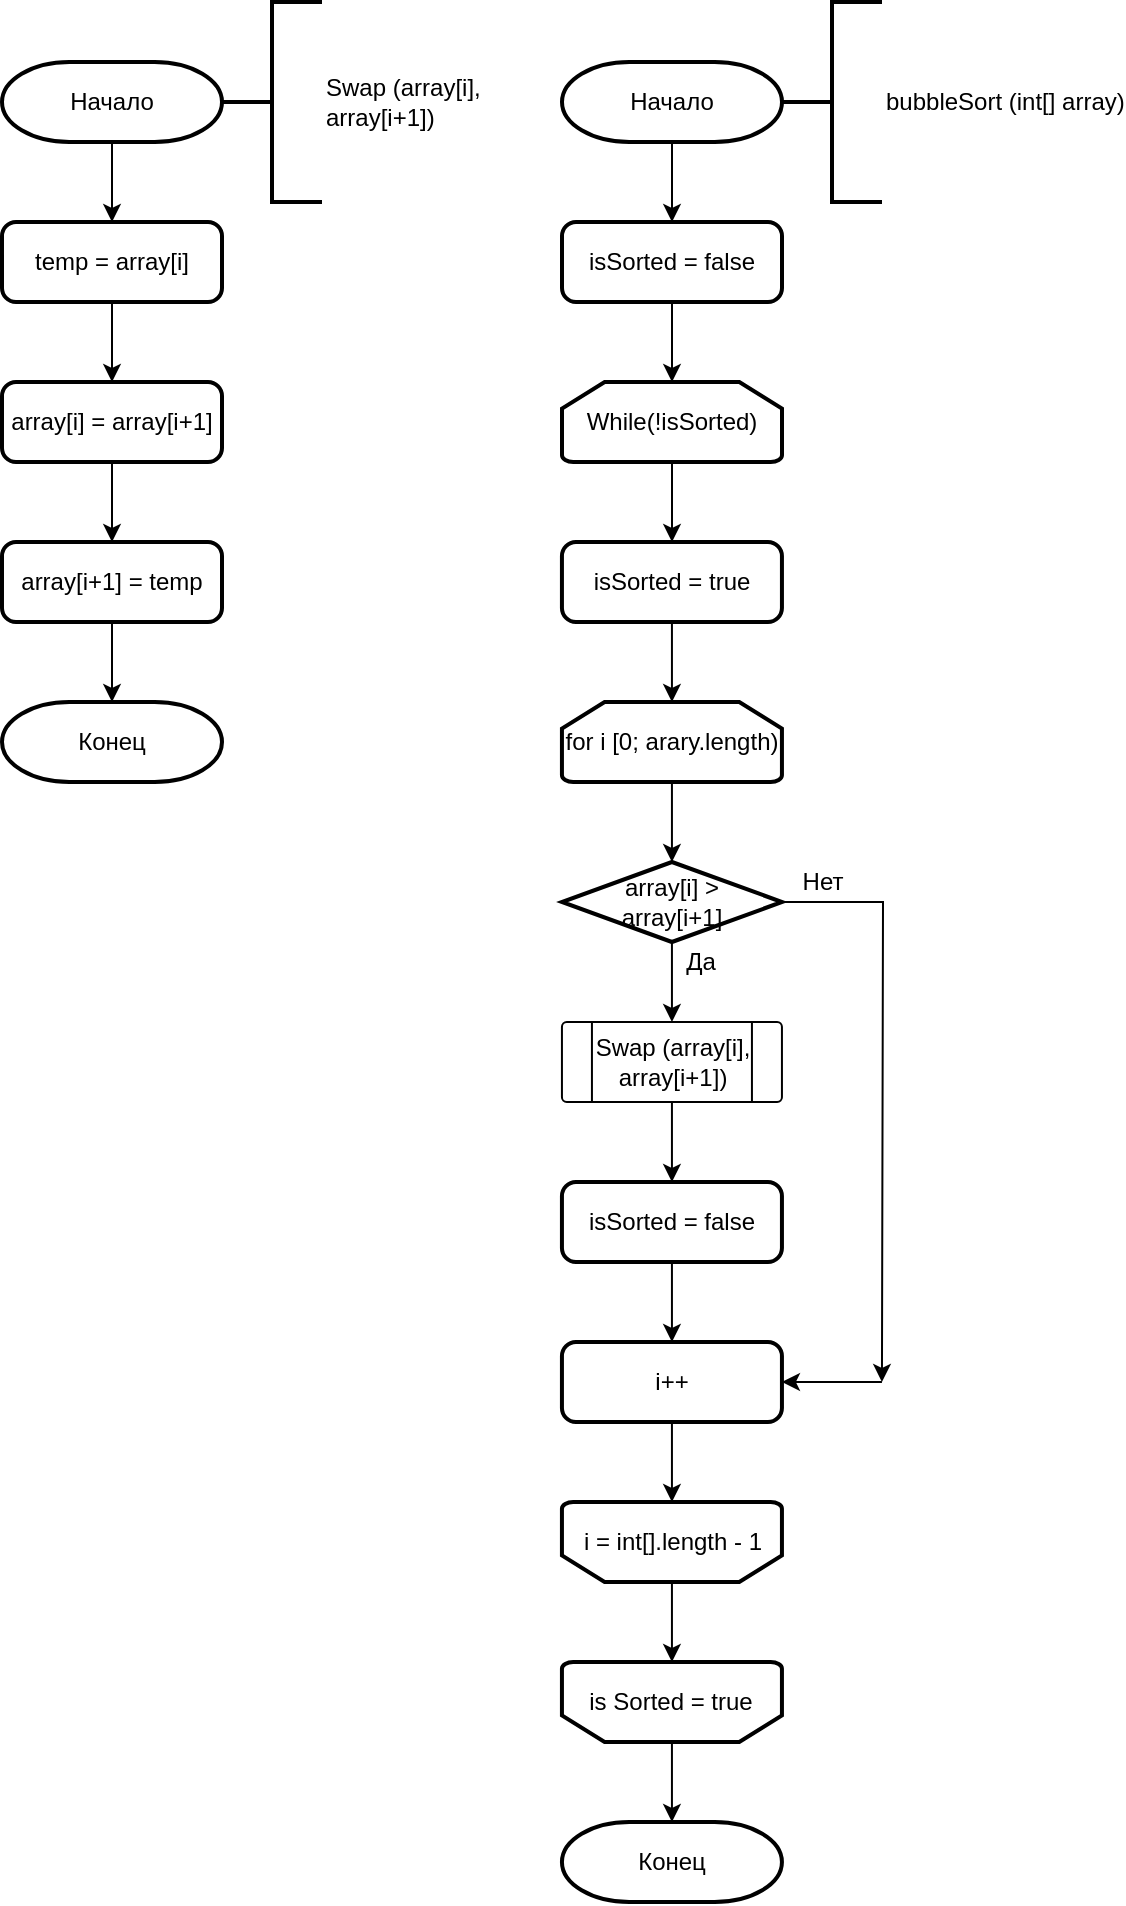 <mxfile version="14.2.3" type="github">
  <diagram id="XzK0yVMwb9RYZCUxQjgq" name="Page-1">
    <mxGraphModel dx="593" dy="313" grid="1" gridSize="10" guides="1" tooltips="1" connect="1" arrows="1" fold="1" page="1" pageScale="1" pageWidth="827" pageHeight="1169" math="0" shadow="0">
      <root>
        <mxCell id="0" />
        <mxCell id="1" parent="0" />
        <mxCell id="OJNG7NZUAFcgd-1ES9jJ-6" style="edgeStyle=orthogonalEdgeStyle;rounded=0;orthogonalLoop=1;jettySize=auto;html=1;entryX=0.5;entryY=0;entryDx=0;entryDy=0;" edge="1" parent="1" source="OJNG7NZUAFcgd-1ES9jJ-5">
          <mxGeometry relative="1" as="geometry">
            <mxPoint x="415" y="160" as="targetPoint" />
          </mxGeometry>
        </mxCell>
        <mxCell id="OJNG7NZUAFcgd-1ES9jJ-5" value="Начало" style="strokeWidth=2;html=1;shape=mxgraph.flowchart.terminator;whiteSpace=wrap;" vertex="1" parent="1">
          <mxGeometry x="360" y="80" width="110" height="40" as="geometry" />
        </mxCell>
        <mxCell id="OJNG7NZUAFcgd-1ES9jJ-12" style="edgeStyle=orthogonalEdgeStyle;rounded=0;orthogonalLoop=1;jettySize=auto;html=1;" edge="1" parent="1" source="OJNG7NZUAFcgd-1ES9jJ-9" target="OJNG7NZUAFcgd-1ES9jJ-10">
          <mxGeometry relative="1" as="geometry" />
        </mxCell>
        <mxCell id="OJNG7NZUAFcgd-1ES9jJ-9" value="isSorted = false" style="rounded=1;whiteSpace=wrap;html=1;absoluteArcSize=1;arcSize=14;strokeWidth=2;" vertex="1" parent="1">
          <mxGeometry x="360" y="160" width="110" height="40" as="geometry" />
        </mxCell>
        <mxCell id="OJNG7NZUAFcgd-1ES9jJ-13" style="edgeStyle=orthogonalEdgeStyle;rounded=0;orthogonalLoop=1;jettySize=auto;html=1;" edge="1" parent="1" source="OJNG7NZUAFcgd-1ES9jJ-10">
          <mxGeometry relative="1" as="geometry">
            <mxPoint x="415" y="320" as="targetPoint" />
          </mxGeometry>
        </mxCell>
        <mxCell id="OJNG7NZUAFcgd-1ES9jJ-10" value="While(!isSorted)" style="strokeWidth=2;html=1;shape=mxgraph.flowchart.loop_limit;whiteSpace=wrap;" vertex="1" parent="1">
          <mxGeometry x="360" y="240" width="110" height="40" as="geometry" />
        </mxCell>
        <mxCell id="OJNG7NZUAFcgd-1ES9jJ-18" style="edgeStyle=orthogonalEdgeStyle;rounded=0;orthogonalLoop=1;jettySize=auto;html=1;entryX=0.5;entryY=0;entryDx=0;entryDy=0;entryPerimeter=0;" edge="1" parent="1" source="OJNG7NZUAFcgd-1ES9jJ-15" target="OJNG7NZUAFcgd-1ES9jJ-17">
          <mxGeometry relative="1" as="geometry" />
        </mxCell>
        <mxCell id="OJNG7NZUAFcgd-1ES9jJ-15" value="&lt;span&gt;isSorted = true&lt;/span&gt;" style="rounded=1;whiteSpace=wrap;html=1;absoluteArcSize=1;arcSize=14;strokeWidth=2;" vertex="1" parent="1">
          <mxGeometry x="359.97" y="320" width="110" height="40" as="geometry" />
        </mxCell>
        <mxCell id="OJNG7NZUAFcgd-1ES9jJ-20" style="edgeStyle=orthogonalEdgeStyle;rounded=0;orthogonalLoop=1;jettySize=auto;html=1;entryX=0.5;entryY=0;entryDx=0;entryDy=0;entryPerimeter=0;" edge="1" parent="1" source="OJNG7NZUAFcgd-1ES9jJ-17" target="OJNG7NZUAFcgd-1ES9jJ-19">
          <mxGeometry relative="1" as="geometry" />
        </mxCell>
        <mxCell id="OJNG7NZUAFcgd-1ES9jJ-17" value="for i [0; arary.length)" style="strokeWidth=2;html=1;shape=mxgraph.flowchart.loop_limit;whiteSpace=wrap;" vertex="1" parent="1">
          <mxGeometry x="359.97" y="400" width="110" height="40" as="geometry" />
        </mxCell>
        <mxCell id="OJNG7NZUAFcgd-1ES9jJ-22" style="edgeStyle=orthogonalEdgeStyle;rounded=0;orthogonalLoop=1;jettySize=auto;html=1;entryX=0.5;entryY=0;entryDx=0;entryDy=0;" edge="1" parent="1" source="OJNG7NZUAFcgd-1ES9jJ-19" target="OJNG7NZUAFcgd-1ES9jJ-21">
          <mxGeometry relative="1" as="geometry" />
        </mxCell>
        <mxCell id="OJNG7NZUAFcgd-1ES9jJ-33" style="edgeStyle=orthogonalEdgeStyle;rounded=0;orthogonalLoop=1;jettySize=auto;html=1;" edge="1" parent="1" source="OJNG7NZUAFcgd-1ES9jJ-19">
          <mxGeometry relative="1" as="geometry">
            <mxPoint x="519.97" y="740" as="targetPoint" />
          </mxGeometry>
        </mxCell>
        <mxCell id="OJNG7NZUAFcgd-1ES9jJ-19" value="array[i] &amp;gt;&lt;br&gt;array[i+1]" style="strokeWidth=2;html=1;shape=mxgraph.flowchart.decision;whiteSpace=wrap;" vertex="1" parent="1">
          <mxGeometry x="359.97" y="480" width="110" height="40" as="geometry" />
        </mxCell>
        <mxCell id="OJNG7NZUAFcgd-1ES9jJ-25" style="edgeStyle=orthogonalEdgeStyle;rounded=0;orthogonalLoop=1;jettySize=auto;html=1;entryX=0.5;entryY=0;entryDx=0;entryDy=0;" edge="1" parent="1" source="OJNG7NZUAFcgd-1ES9jJ-21" target="OJNG7NZUAFcgd-1ES9jJ-23">
          <mxGeometry relative="1" as="geometry" />
        </mxCell>
        <mxCell id="OJNG7NZUAFcgd-1ES9jJ-21" value="" style="verticalLabelPosition=bottom;verticalAlign=top;html=1;shape=process;whiteSpace=wrap;rounded=1;size=0.14;arcSize=6;" vertex="1" parent="1">
          <mxGeometry x="359.97" y="560" width="110" height="40" as="geometry" />
        </mxCell>
        <mxCell id="OJNG7NZUAFcgd-1ES9jJ-26" style="edgeStyle=orthogonalEdgeStyle;rounded=0;orthogonalLoop=1;jettySize=auto;html=1;entryX=0.5;entryY=0;entryDx=0;entryDy=0;" edge="1" parent="1" source="OJNG7NZUAFcgd-1ES9jJ-23" target="OJNG7NZUAFcgd-1ES9jJ-24">
          <mxGeometry relative="1" as="geometry" />
        </mxCell>
        <mxCell id="OJNG7NZUAFcgd-1ES9jJ-23" value="isSorted = false" style="rounded=1;whiteSpace=wrap;html=1;absoluteArcSize=1;arcSize=14;strokeWidth=2;" vertex="1" parent="1">
          <mxGeometry x="359.97" y="640" width="110" height="40" as="geometry" />
        </mxCell>
        <mxCell id="OJNG7NZUAFcgd-1ES9jJ-28" style="edgeStyle=orthogonalEdgeStyle;rounded=0;orthogonalLoop=1;jettySize=auto;html=1;entryX=0.5;entryY=1;entryDx=0;entryDy=0;entryPerimeter=0;" edge="1" parent="1" source="OJNG7NZUAFcgd-1ES9jJ-24" target="OJNG7NZUAFcgd-1ES9jJ-27">
          <mxGeometry relative="1" as="geometry" />
        </mxCell>
        <mxCell id="OJNG7NZUAFcgd-1ES9jJ-24" value="i++" style="rounded=1;whiteSpace=wrap;html=1;absoluteArcSize=1;arcSize=14;strokeWidth=2;" vertex="1" parent="1">
          <mxGeometry x="359.97" y="720" width="110" height="40" as="geometry" />
        </mxCell>
        <mxCell id="OJNG7NZUAFcgd-1ES9jJ-30" style="edgeStyle=orthogonalEdgeStyle;rounded=0;orthogonalLoop=1;jettySize=auto;html=1;entryX=0.5;entryY=1;entryDx=0;entryDy=0;entryPerimeter=0;" edge="1" parent="1" source="OJNG7NZUAFcgd-1ES9jJ-27" target="OJNG7NZUAFcgd-1ES9jJ-29">
          <mxGeometry relative="1" as="geometry" />
        </mxCell>
        <mxCell id="OJNG7NZUAFcgd-1ES9jJ-27" value="" style="strokeWidth=2;html=1;shape=mxgraph.flowchart.loop_limit;whiteSpace=wrap;rotation=-180;" vertex="1" parent="1">
          <mxGeometry x="359.97" y="800" width="110" height="40" as="geometry" />
        </mxCell>
        <mxCell id="OJNG7NZUAFcgd-1ES9jJ-32" style="edgeStyle=orthogonalEdgeStyle;rounded=0;orthogonalLoop=1;jettySize=auto;html=1;entryX=0.5;entryY=0;entryDx=0;entryDy=0;entryPerimeter=0;" edge="1" parent="1" source="OJNG7NZUAFcgd-1ES9jJ-29" target="OJNG7NZUAFcgd-1ES9jJ-31">
          <mxGeometry relative="1" as="geometry" />
        </mxCell>
        <mxCell id="OJNG7NZUAFcgd-1ES9jJ-29" value="" style="strokeWidth=2;html=1;shape=mxgraph.flowchart.loop_limit;whiteSpace=wrap;rotation=-180;" vertex="1" parent="1">
          <mxGeometry x="359.97" y="880" width="110" height="40" as="geometry" />
        </mxCell>
        <mxCell id="OJNG7NZUAFcgd-1ES9jJ-31" value="Конец" style="strokeWidth=2;html=1;shape=mxgraph.flowchart.terminator;whiteSpace=wrap;" vertex="1" parent="1">
          <mxGeometry x="359.97" y="960" width="110" height="40" as="geometry" />
        </mxCell>
        <mxCell id="OJNG7NZUAFcgd-1ES9jJ-37" style="edgeStyle=orthogonalEdgeStyle;rounded=0;orthogonalLoop=1;jettySize=auto;html=1;entryX=1;entryY=0.5;entryDx=0;entryDy=0;" edge="1" parent="1" target="OJNG7NZUAFcgd-1ES9jJ-24">
          <mxGeometry relative="1" as="geometry">
            <mxPoint x="529.97" y="730" as="targetPoint" />
            <mxPoint x="519.97" y="740" as="sourcePoint" />
            <Array as="points">
              <mxPoint x="499.97" y="740" />
              <mxPoint x="499.97" y="740" />
            </Array>
          </mxGeometry>
        </mxCell>
        <mxCell id="OJNG7NZUAFcgd-1ES9jJ-45" style="edgeStyle=orthogonalEdgeStyle;rounded=0;orthogonalLoop=1;jettySize=auto;html=1;entryX=0.5;entryY=0;entryDx=0;entryDy=0;" edge="1" parent="1" source="OJNG7NZUAFcgd-1ES9jJ-39" target="OJNG7NZUAFcgd-1ES9jJ-41">
          <mxGeometry relative="1" as="geometry" />
        </mxCell>
        <mxCell id="OJNG7NZUAFcgd-1ES9jJ-39" value="Начало" style="strokeWidth=2;html=1;shape=mxgraph.flowchart.terminator;whiteSpace=wrap;" vertex="1" parent="1">
          <mxGeometry x="80" y="80" width="110" height="40" as="geometry" />
        </mxCell>
        <mxCell id="OJNG7NZUAFcgd-1ES9jJ-40" value="&lt;span style=&quot;text-align: center&quot;&gt;Swap (array[i],&lt;br&gt;array[i+1]&lt;/span&gt;&lt;span style=&quot;text-align: center&quot;&gt;)&lt;/span&gt;" style="strokeWidth=2;html=1;shape=mxgraph.flowchart.annotation_2;align=left;labelPosition=right;pointerEvents=1;" vertex="1" parent="1">
          <mxGeometry x="190" y="50" width="50" height="100" as="geometry" />
        </mxCell>
        <mxCell id="OJNG7NZUAFcgd-1ES9jJ-46" style="edgeStyle=orthogonalEdgeStyle;rounded=0;orthogonalLoop=1;jettySize=auto;html=1;entryX=0.5;entryY=0;entryDx=0;entryDy=0;" edge="1" parent="1" source="OJNG7NZUAFcgd-1ES9jJ-41" target="OJNG7NZUAFcgd-1ES9jJ-42">
          <mxGeometry relative="1" as="geometry" />
        </mxCell>
        <mxCell id="OJNG7NZUAFcgd-1ES9jJ-41" value="temp = array[i]" style="rounded=1;whiteSpace=wrap;html=1;absoluteArcSize=1;arcSize=14;strokeWidth=2;" vertex="1" parent="1">
          <mxGeometry x="80" y="160" width="110" height="40" as="geometry" />
        </mxCell>
        <mxCell id="OJNG7NZUAFcgd-1ES9jJ-47" style="edgeStyle=orthogonalEdgeStyle;rounded=0;orthogonalLoop=1;jettySize=auto;html=1;entryX=0.5;entryY=0;entryDx=0;entryDy=0;" edge="1" parent="1" source="OJNG7NZUAFcgd-1ES9jJ-42" target="OJNG7NZUAFcgd-1ES9jJ-43">
          <mxGeometry relative="1" as="geometry" />
        </mxCell>
        <mxCell id="OJNG7NZUAFcgd-1ES9jJ-42" value="array[i] = array[i+1]" style="rounded=1;whiteSpace=wrap;html=1;absoluteArcSize=1;arcSize=14;strokeWidth=2;" vertex="1" parent="1">
          <mxGeometry x="80" y="240" width="110" height="40" as="geometry" />
        </mxCell>
        <mxCell id="OJNG7NZUAFcgd-1ES9jJ-48" style="edgeStyle=orthogonalEdgeStyle;rounded=0;orthogonalLoop=1;jettySize=auto;html=1;entryX=0.5;entryY=0;entryDx=0;entryDy=0;entryPerimeter=0;" edge="1" parent="1" source="OJNG7NZUAFcgd-1ES9jJ-43" target="OJNG7NZUAFcgd-1ES9jJ-44">
          <mxGeometry relative="1" as="geometry" />
        </mxCell>
        <mxCell id="OJNG7NZUAFcgd-1ES9jJ-43" value="array[i+1] = temp" style="rounded=1;whiteSpace=wrap;html=1;absoluteArcSize=1;arcSize=14;strokeWidth=2;" vertex="1" parent="1">
          <mxGeometry x="80" y="320" width="110" height="40" as="geometry" />
        </mxCell>
        <mxCell id="OJNG7NZUAFcgd-1ES9jJ-44" value="Конец" style="strokeWidth=2;html=1;shape=mxgraph.flowchart.terminator;whiteSpace=wrap;" vertex="1" parent="1">
          <mxGeometry x="80" y="400" width="110" height="40" as="geometry" />
        </mxCell>
        <mxCell id="OJNG7NZUAFcgd-1ES9jJ-51" value="bubbleSort (int[] array)" style="strokeWidth=2;html=1;shape=mxgraph.flowchart.annotation_2;align=left;labelPosition=right;pointerEvents=1;" vertex="1" parent="1">
          <mxGeometry x="470" y="50" width="50" height="100" as="geometry" />
        </mxCell>
        <mxCell id="OJNG7NZUAFcgd-1ES9jJ-52" value="Да" style="text;html=1;align=center;verticalAlign=middle;resizable=0;points=[];autosize=1;" vertex="1" parent="1">
          <mxGeometry x="413.97" y="520" width="30" height="20" as="geometry" />
        </mxCell>
        <mxCell id="OJNG7NZUAFcgd-1ES9jJ-53" value="Нет" style="text;html=1;align=center;verticalAlign=middle;resizable=0;points=[];autosize=1;" vertex="1" parent="1">
          <mxGeometry x="469.97" y="480" width="40" height="20" as="geometry" />
        </mxCell>
        <mxCell id="OJNG7NZUAFcgd-1ES9jJ-55" value="&lt;span style=&quot;background-color: rgb(255 , 255 , 255)&quot;&gt;i = int[].length - 1&lt;/span&gt;" style="text;html=1;align=center;verticalAlign=middle;resizable=0;points=[];autosize=1;" vertex="1" parent="1">
          <mxGeometry x="364.97" y="810" width="100" height="20" as="geometry" />
        </mxCell>
        <mxCell id="OJNG7NZUAFcgd-1ES9jJ-56" value="&lt;span style=&quot;background-color: rgb(255 , 255 , 255)&quot;&gt;is Sorted = true&lt;/span&gt;" style="text;html=1;align=center;verticalAlign=middle;resizable=0;points=[];autosize=1;" vertex="1" parent="1">
          <mxGeometry x="363.97" y="890" width="100" height="20" as="geometry" />
        </mxCell>
        <mxCell id="OJNG7NZUAFcgd-1ES9jJ-57" value="&lt;span&gt;Swap (array[i],&lt;br&gt;array[i+1]&lt;/span&gt;&lt;span&gt;)&lt;/span&gt;" style="text;html=1;align=center;verticalAlign=middle;resizable=0;points=[];autosize=1;" vertex="1" parent="1">
          <mxGeometry x="369.97" y="565" width="90" height="30" as="geometry" />
        </mxCell>
      </root>
    </mxGraphModel>
  </diagram>
</mxfile>
